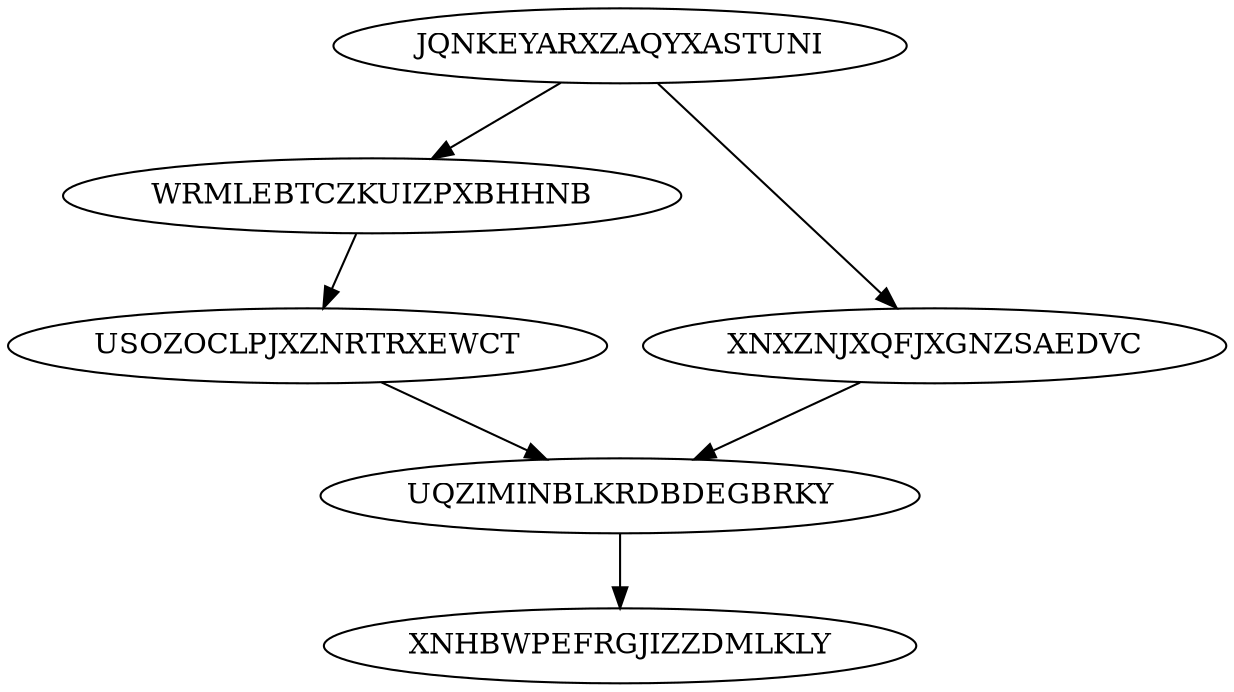 digraph "N6M6" {
	JQNKEYARXZAQYXASTUNI			[Weight=16, Start=0, Processor=1];
	WRMLEBTCZKUIZPXBHHNB			[Weight=18, Start=16, Processor=1];
	XNXZNJXQFJXGNZSAEDVC			[Weight=11, Start=26, Processor=2];
	USOZOCLPJXZNRTRXEWCT			[Weight=16, Start=34, Processor=1];
	UQZIMINBLKRDBDEGBRKY			[Weight=11, Start=50, Processor=1];
	XNHBWPEFRGJIZZDMLKLY			[Weight=20, Start=61, Processor=1];
	XNXZNJXQFJXGNZSAEDVC -> UQZIMINBLKRDBDEGBRKY		[Weight=10];
	JQNKEYARXZAQYXASTUNI -> XNXZNJXQFJXGNZSAEDVC		[Weight=10];
	USOZOCLPJXZNRTRXEWCT -> UQZIMINBLKRDBDEGBRKY		[Weight=12];
	WRMLEBTCZKUIZPXBHHNB -> USOZOCLPJXZNRTRXEWCT		[Weight=19];
	JQNKEYARXZAQYXASTUNI -> WRMLEBTCZKUIZPXBHHNB		[Weight=18];
	UQZIMINBLKRDBDEGBRKY -> XNHBWPEFRGJIZZDMLKLY		[Weight=16];
}
